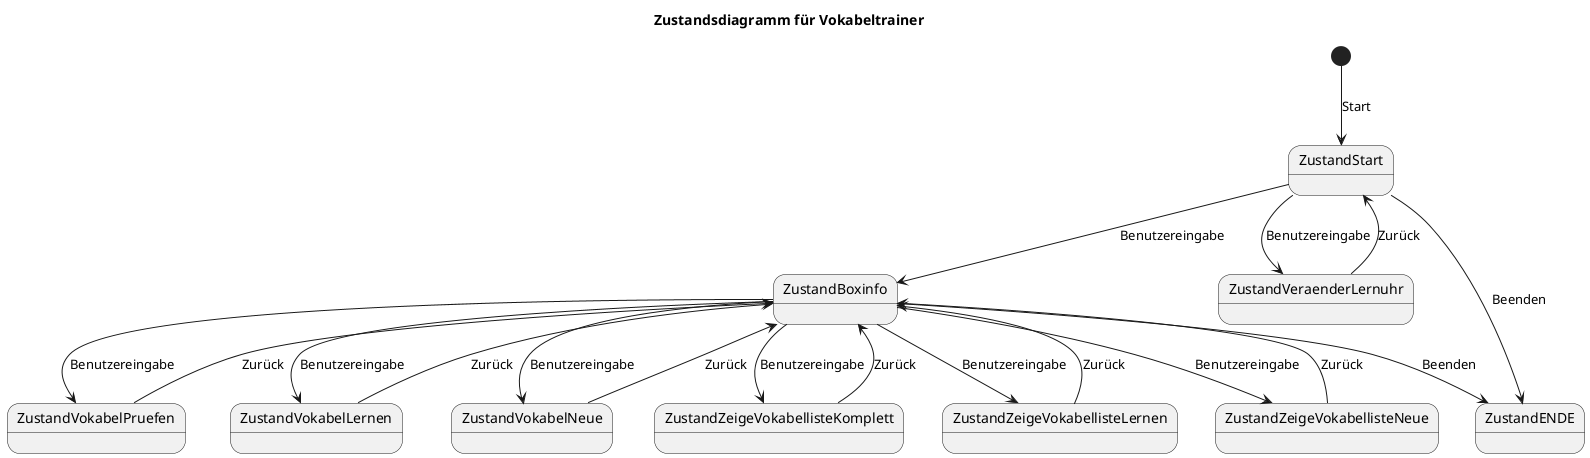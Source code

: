 @startuml
title Zustandsdiagramm für Vokabeltrainer

[*] --> ZustandStart : Start
ZustandStart --> ZustandBoxinfo : Benutzereingabe
ZustandStart --> ZustandVeraenderLernuhr : Benutzereingabe
ZustandVeraenderLernuhr --> ZustandStart : Zurück
ZustandBoxinfo --> ZustandVokabelPruefen : Benutzereingabe
ZustandBoxinfo --> ZustandVokabelLernen : Benutzereingabe
ZustandBoxinfo --> ZustandVokabelNeue : Benutzereingabe
ZustandBoxinfo --> ZustandZeigeVokabellisteKomplett : Benutzereingabe
ZustandBoxinfo --> ZustandZeigeVokabellisteLernen : Benutzereingabe
ZustandBoxinfo --> ZustandZeigeVokabellisteNeue : Benutzereingabe
ZustandVokabelPruefen --> ZustandBoxinfo : Zurück
ZustandVokabelLernen --> ZustandBoxinfo : Zurück
ZustandVokabelNeue --> ZustandBoxinfo : Zurück
ZustandZeigeVokabellisteKomplett --> ZustandBoxinfo : Zurück
ZustandZeigeVokabellisteLernen --> ZustandBoxinfo : Zurück
ZustandZeigeVokabellisteNeue --> ZustandBoxinfo : Zurück
ZustandStart --> ZustandENDE : Beenden
ZustandBoxinfo --> ZustandENDE : Beenden

@enduml